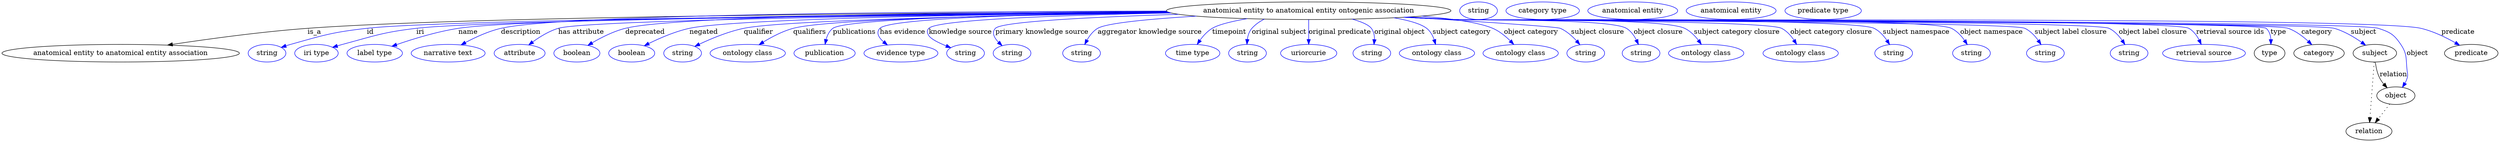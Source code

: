 digraph {
	graph [bb="0,0,5097,283"];
	node [label="\N"];
	"anatomical entity to anatomical entity ontogenic association"	[height=0.5,
		label="anatomical entity to anatomical entity ontogenic association",
		pos="2667.4,265",
		width=8.0701];
	"anatomical entity to anatomical entity association"	[height=0.5,
		pos="242.43,178",
		width=6.7341];
	"anatomical entity to anatomical entity ontogenic association" -> "anatomical entity to anatomical entity association"	[label=is_a,
		lp="638.43,221.5",
		pos="e,338.28,194.6 2378.1,263.08 1897.9,260.87 956.1,253.47 624.43,229 530.75,222.09 424.88,207.71 348.4,196.14"];
	id	[color=blue,
		height=0.5,
		label=string,
		pos="541.43,178",
		width=1.0652];
	"anatomical entity to anatomical entity ontogenic association" -> id	[color=blue,
		label=id,
		lp="751.43,221.5",
		pos="e,570.42,189.95 2381.3,261.82 1884.9,257.58 902.01,247.04 744.43,229 674.45,220.99 657.21,215.13 589.43,196 586.32,195.12 583.13,\
194.15 579.93,193.13",
		style=solid];
	iri	[color=blue,
		height=0.5,
		label="iri type",
		pos="642.43,178",
		width=1.2277];
	"anatomical entity to anatomical entity ontogenic association" -> iri	[color=blue,
		label=iri,
		lp="853.43,221.5",
		pos="e,675.36,190.09 2381.8,261.61 1907.1,257.17 993.14,246.49 845.43,229 777.64,220.97 761.33,213.78 695.43,196 692.06,195.09 688.59,\
194.1 685.11,193.07",
		style=solid];
	name	[color=blue,
		height=0.5,
		label="label type",
		pos="761.43,178",
		width=1.5707];
	"anatomical entity to anatomical entity ontogenic association" -> name	[color=blue,
		label=name,
		lp="951.43,221.5",
		pos="e,796.3,192.23 2379.6,262.37 1923,259.16 1069.9,250.37 931.43,229 887.84,222.27 839.77,207.4 805.89,195.62",
		style=solid];
	description	[color=blue,
		height=0.5,
		label="narrative text",
		pos="911.43,178",
		width=2.0943];
	"anatomical entity to anatomical entity ontogenic association" -> description	[color=blue,
		label=description,
		lp="1057.9,221.5",
		pos="e,937.3,194.99 2377.1,264.41 1938.7,264.03 1145.5,259.11 1017.4,229 992.35,223.1 966.15,210.81 946.07,199.89",
		style=solid];
	"has attribute"	[color=blue,
		height=0.5,
		label=attribute,
		pos="1056.4,178",
		width=1.4443];
	"anatomical entity to anatomical entity ontogenic association" -> "has attribute"	[color=blue,
		label="has attribute",
		lp="1181.4,221.5",
		pos="e,1074.8,194.96 2382.3,261.46 1955.2,257.09 1192.8,246.84 1134.4,229 1115.8,223.32 1097.4,211.85 1083.1,201.33",
		style=solid];
	deprecated	[color=blue,
		height=0.5,
		label=boolean,
		pos="1173.4,178",
		width=1.2999];
	"anatomical entity to anatomical entity ontogenic association" -> deprecated	[color=blue,
		label=deprecated,
		lp="1311.9,221.5",
		pos="e,1195.6,193.99 2377.6,263.58 1999.9,261.98 1375.2,255.31 1271.4,229 1247.6,222.95 1222.9,210.31 1204.3,199.26",
		style=solid];
	negated	[color=blue,
		height=0.5,
		label=boolean,
		pos="1285.4,178",
		width=1.2999];
	"anatomical entity to anatomical entity ontogenic association" -> negated	[color=blue,
		label=negated,
		lp="1431.4,221.5",
		pos="e,1311,193.25 2381.4,261.74 2037.6,258.13 1495,249.29 1402.4,229 1373.5,222.67 1342.9,209.29 1320.2,197.96",
		style=solid];
	qualifier	[color=blue,
		height=0.5,
		label=string,
		pos="1388.4,178",
		width=1.0652];
	"anatomical entity to anatomical entity ontogenic association" -> qualifier	[color=blue,
		label=qualifier,
		lp="1543.4,221.5",
		pos="e,1413,191.83 2385.5,260.59 2071.3,255.97 1596.2,246.25 1513.4,229 1481.3,222.31 1446.8,207.92 1422.2,196.29",
		style=solid];
	qualifiers	[color=blue,
		height=0.5,
		label="ontology class",
		pos="1521.4,178",
		width=2.1304];
	"anatomical entity to anatomical entity ontogenic association" -> qualifiers	[color=blue,
		label=qualifiers,
		lp="1647.9,221.5",
		pos="e,1544.6,195.39 2383.3,261.22 2096.7,257.35 1686.7,248.47 1614.4,229 1592.7,223.15 1570.5,211.43 1553.2,200.81",
		style=solid];
	publications	[color=blue,
		height=0.5,
		label=publication,
		pos="1678.4,178",
		width=1.7332];
	"anatomical entity to anatomical entity ontogenic association" -> publications	[color=blue,
		label=publications,
		lp="1739.4,221.5",
		pos="e,1679.5,196.26 2381.9,261.57 2105.1,258.01 1722.9,249.42 1695.4,229 1688.1,223.57 1683.9,214.84 1681.5,206.19",
		style=solid];
	"has evidence"	[color=blue,
		height=0.5,
		label="evidence type",
		pos="1834.4,178",
		width=2.0943];
	"anatomical entity to anatomical entity ontogenic association" -> "has evidence"	[color=blue,
		label="has evidence",
		lp="1837.9,221.5",
		pos="e,1806.9,194.93 2380.9,261.96 2133.3,258.73 1812,250.42 1791.4,229 1783,220.25 1788.9,210.18 1798.8,201.37",
		style=solid];
	"knowledge source"	[color=blue,
		height=0.5,
		label=string,
		pos="1966.4,178",
		width=1.0652];
	"anatomical entity to anatomical entity ontogenic association" -> "knowledge source"	[color=blue,
		label="knowledge source",
		lp="1955.9,221.5",
		pos="e,1936.3,189.28 2386.7,260.35 2171.7,256.13 1908.9,247.26 1891.4,229 1886.8,224.18 1887.8,219.62 1891.4,214 1895.8,207.12 1911,199.47 \
1926.6,193.08",
		style=solid];
	"primary knowledge source"	[color=blue,
		height=0.5,
		label=string,
		pos="2061.4,178",
		width=1.0652];
	"anatomical entity to anatomical entity ontogenic association" -> "primary knowledge source"	[color=blue,
		label="primary knowledge source",
		lp="2122.4,221.5",
		pos="e,2041.1,193.48 2401.5,257.69 2231.6,252.32 2040.8,243.17 2027.4,229 2019.3,220.46 2024.8,209.82 2033.6,200.55",
		style=solid];
	"aggregator knowledge source"	[color=blue,
		height=0.5,
		label=string,
		pos="2203.4,178",
		width=1.0652];
	"anatomical entity to anatomical entity ontogenic association" -> "aggregator knowledge source"	[color=blue,
		label="aggregator knowledge source",
		lp="2342.9,221.5",
		pos="e,2209.9,195.93 2437.9,253.96 2345,248.28 2255.1,240.06 2236.4,229 2227,223.44 2219.8,214.03 2214.5,204.86",
		style=solid];
	timepoint	[color=blue,
		height=0.5,
		label="time type",
		pos="2430.4,178",
		width=1.5346];
	"anatomical entity to anatomical entity ontogenic association" -> timepoint	[color=blue,
		label=timepoint,
		lp="2505.4,221.5",
		pos="e,2439.7,196.08 2541.8,248.74 2511.3,243.45 2483.6,236.85 2470.4,229 2460.4,223.06 2451.9,213.63 2445.4,204.55",
		style=solid];
	"original subject"	[color=blue,
		height=0.5,
		label=string,
		pos="2542.4,178",
		width=1.0652];
	"anatomical entity to anatomical entity ontogenic association" -> "original subject"	[color=blue,
		label="original subject",
		lp="2607.4,221.5",
		pos="e,2541.3,196.23 2576.9,247.88 2567.3,243.09 2558.5,236.93 2551.4,229 2545.9,222.8 2543.2,214.39 2542,206.23",
		style=solid];
	"original predicate"	[color=blue,
		height=0.5,
		label=uriorcurie,
		pos="2667.4,178",
		width=1.5887];
	"anatomical entity to anatomical entity ontogenic association" -> "original predicate"	[color=blue,
		label="original predicate",
		lp="2730.9,221.5",
		pos="e,2667.4,196.18 2667.4,246.8 2667.4,235.16 2667.4,219.55 2667.4,206.24",
		style=solid];
	"original object"	[color=blue,
		height=0.5,
		label=string,
		pos="2796.4,178",
		width=1.0652];
	"anatomical entity to anatomical entity ontogenic association" -> "original object"	[color=blue,
		label="original object",
		lp="2852.9,221.5",
		pos="e,2800.8,195.99 2756.4,247.8 2774.4,242.72 2789.6,236.45 2795.4,229 2800.4,222.62 2801.9,214.26 2801.8,206.21",
		style=solid];
	"subject category"	[color=blue,
		height=0.5,
		label="ontology class",
		pos="2929.4,178",
		width=2.1304];
	"anatomical entity to anatomical entity ontogenic association" -> "subject category"	[color=blue,
		label="subject category",
		lp="2979.9,221.5",
		pos="e,2926.7,196.01 2841.2,250.55 2870.9,245.49 2896.1,238.54 2908.4,229 2915.8,223.28 2920.6,214.49 2923.8,205.86",
		style=solid];
	"object category"	[color=blue,
		height=0.5,
		label="ontology class",
		pos="3100.4,178",
		width=2.1304];
	"anatomical entity to anatomical entity ontogenic association" -> "object category"	[color=blue,
		label="object category",
		lp="3121.9,221.5",
		pos="e,3086.4,196.01 2898,254.03 2959.1,248.84 3015.7,240.96 3043.4,229 3056.9,223.19 3069.5,212.95 3079.4,203.24",
		style=solid];
	"subject closure"	[color=blue,
		height=0.5,
		label=string,
		pos="3233.4,178",
		width=1.0652];
	"anatomical entity to anatomical entity ontogenic association" -> "subject closure"	[color=blue,
		label="subject closure",
		lp="3257.9,221.5",
		pos="e,3221.4,195.63 2867.5,251.93 3008.7,243.17 3174,232.3 3181.4,229 3194.3,223.32 3205.8,213.03 3214.8,203.26",
		style=solid];
	"object closure"	[color=blue,
		height=0.5,
		label=string,
		pos="3346.4,178",
		width=1.0652];
	"anatomical entity to anatomical entity ontogenic association" -> "object closure"	[color=blue,
		label="object closure",
		lp="3381.4,221.5",
		pos="e,3341,196 2872.8,252.22 2904.5,250.45 2936.8,248.66 2967.4,247 3006.2,244.9 3283.1,249 3316.4,229 3325.4,223.58 3332.1,214.33 3336.8,\
205.24",
		style=solid];
	"subject category closure"	[color=blue,
		height=0.5,
		label="ontology class",
		pos="3479.4,178",
		width=2.1304];
	"anatomical entity to anatomical entity ontogenic association" -> "subject category closure"	[color=blue,
		label="subject category closure",
		lp="3541.9,221.5",
		pos="e,3469.5,196.21 2869.5,252.04 2902.2,250.25 2935.8,248.51 2967.4,247 3019.4,244.53 3388.4,251.34 3435.4,229 3446.7,223.62 3456.4,\
213.85 3463.7,204.36",
		style=solid];
	"object category closure"	[color=blue,
		height=0.5,
		label="ontology class",
		pos="3672.4,178",
		width=2.1304];
	"anatomical entity to anatomical entity ontogenic association" -> "object category closure"	[color=blue,
		label="object category closure",
		lp="3734.9,221.5",
		pos="e,3664.1,196.21 2866.7,251.88 2900.3,250.07 2934.9,248.36 2967.4,247 3004.4,245.45 3600.4,245.69 3633.4,229 3643.9,223.73 3652.3,\
214.25 3658.7,204.94",
		style=solid];
	"subject namespace"	[color=blue,
		height=0.5,
		label=string,
		pos="3862.4,178",
		width=1.0652];
	"anatomical entity to anatomical entity ontogenic association" -> "subject namespace"	[color=blue,
		label="subject namespace",
		lp="3908.4,221.5",
		pos="e,3854.1,195.76 2865.1,251.8 2899.2,249.98 2934.3,248.29 2967.4,247 3014.9,245.16 3779.8,250.03 3822.4,229 3833.3,223.65 3842.1,\
213.83 3848.7,204.29",
		style=solid];
	"object namespace"	[color=blue,
		height=0.5,
		label=string,
		pos="4021.4,178",
		width=1.0652];
	"anatomical entity to anatomical entity ontogenic association" -> "object namespace"	[color=blue,
		label="object namespace",
		lp="4062.4,221.5",
		pos="e,4012.8,195.78 2864.3,251.75 2898.6,249.92 2934.1,248.24 2967.4,247 3023.7,244.91 3929.8,253.53 3980.4,229 3991.4,223.68 4000.5,\
213.86 4007.2,204.33",
		style=solid];
	"subject label closure"	[color=blue,
		height=0.5,
		label=string,
		pos="4172.4,178",
		width=1.0652];
	"anatomical entity to anatomical entity ontogenic association" -> "subject label closure"	[color=blue,
		label="subject label closure",
		lp="4224.4,221.5",
		pos="e,4163.5,195.8 2863.8,251.71 2898.4,249.88 2933.9,248.21 2967.4,247 2999.7,245.84 4101.2,242.87 4130.4,229 4141.6,223.71 4150.8,\
213.89 4157.8,204.35",
		style=solid];
	"object label closure"	[color=blue,
		height=0.5,
		label=string,
		pos="4343.4,178",
		width=1.0652];
	"anatomical entity to anatomical entity ontogenic association" -> "object label closure"	[color=blue,
		label="object label closure",
		lp="4391.9,221.5",
		pos="e,4334.8,195.8 2863.4,251.67 2898.1,249.84 2933.8,248.18 2967.4,247 3004.5,245.7 4269,245.09 4302.4,229 4313.4,223.71 4322.5,213.89 \
4329.3,204.35",
		style=solid];
	"retrieval source ids"	[color=blue,
		height=0.5,
		label="retrieval source",
		pos="4496.4,178",
		width=2.347];
	"anatomical entity to anatomical entity ontogenic association" -> "retrieval source ids"	[color=blue,
		label="retrieval source ids",
		lp="4549.9,221.5",
		pos="e,4490.8,196.16 2863,251.65 2897.8,249.82 2933.7,248.16 2967.4,247 3009,245.57 4429.2,249.46 4465.4,229 4474.7,223.78 4481.5,214.56 \
4486.4,205.45",
		style=solid];
	type	[height=0.5,
		pos="4630.4,178",
		width=0.86659];
	"anatomical entity to anatomical entity ontogenic association" -> type	[color=blue,
		label=type,
		lp="4648.4,221.5",
		pos="e,4633.1,195.99 2862.6,251.64 2897.5,249.8 2933.5,248.14 2967.4,247 2990.4,246.22 4606.2,244.19 4623.4,229 4629.9,223.32 4632.4,\
214.65 4633.1,206.12",
		style=solid];
	category	[height=0.5,
		pos="4731.4,178",
		width=1.4263];
	"anatomical entity to anatomical entity ontogenic association" -> category	[color=blue,
		label=category,
		lp="4726.9,221.5",
		pos="e,4716.7,195.48 2862.6,251.63 2897.5,249.8 2933.5,248.14 2967.4,247 3014.7,245.41 4623.9,244.79 4668.4,229 4683.7,223.59 4698,212.84 \
4709.2,202.68",
		style=solid];
	subject	[height=0.5,
		pos="4845.4,178",
		width=1.2277];
	"anatomical entity to anatomical entity ontogenic association" -> subject	[color=blue,
		label=subject,
		lp="4822.4,221.5",
		pos="e,4826.7,194.32 2862.2,251.64 2897.2,249.79 2933.4,248.13 2967.4,247 3017.3,245.34 4714.5,242.59 4762.4,229 4782.6,223.29 4802.8,\
211.3 4818.2,200.49",
		style=solid];
	object	[height=0.5,
		pos="4888.4,91",
		width=1.0832];
	"anatomical entity to anatomical entity ontogenic association" -> object	[color=blue,
		label=object,
		lp="4932.4,178",
		pos="e,4901.8,108.09 2862.2,251.63 2897.2,249.78 2933.4,248.13 2967.4,247 3019.8,245.27 4802.7,245.27 4852.4,229 4876.3,221.18 4884.4,\
216.87 4898.4,196 4912.2,175.52 4908.5,166.51 4911.4,142 4912.2,135.38 4913.3,133.39 4911.4,127 4910.4,123.55 4908.9,120.13 4907.2,\
116.85",
		style=solid];
	predicate	[height=0.5,
		pos="5042.4,178",
		width=1.5165];
	"anatomical entity to anatomical entity ontogenic association" -> predicate	[color=blue,
		label=predicate,
		lp="5015.4,221.5",
		pos="e,5018.6,194.36 2862.2,251.61 2897.2,249.77 2933.4,248.12 2967.4,247 3076.9,243.4 4832.8,254.03 4939.4,229 4964.3,223.16 4990.2,\
210.56 5009.8,199.48",
		style=solid];
	association_type	[color=blue,
		height=0.5,
		label=string,
		pos="3014.4,265",
		width=1.0652];
	association_category	[color=blue,
		height=0.5,
		label="category type",
		pos="3145.4,265",
		width=2.0762];
	subject -> object	[label=relation,
		lp="4883.4,134.5",
		pos="e,4870.5,107.23 4846.5,159.55 4847.7,149.57 4850.2,137.07 4855.4,127 4857.7,122.68 4860.6,118.52 4863.8,114.66"];
	relation	[height=0.5,
		pos="4833.4,18",
		width=1.2999];
	subject -> relation	[pos="e,4834.7,36.188 4844.1,159.79 4842,132.48 4838,78.994 4835.5,46.38",
		style=dotted];
	"anatomical entity to anatomical entity ontogenic association_subject"	[color=blue,
		height=0.5,
		label="anatomical entity",
		pos="3329.4,265",
		width=2.5456];
	object -> relation	[pos="e,4846.2,35.54 4875.9,73.889 4869,64.939 4860.2,53.617 4852.5,43.584",
		style=dotted];
	"anatomical entity to anatomical entity ontogenic association_object"	[color=blue,
		height=0.5,
		label="anatomical entity",
		pos="3530.4,265",
		width=2.5456];
	"anatomical entity to anatomical entity ontogenic association_predicate"	[color=blue,
		height=0.5,
		label="predicate type",
		pos="3718.4,265",
		width=2.1665];
}
